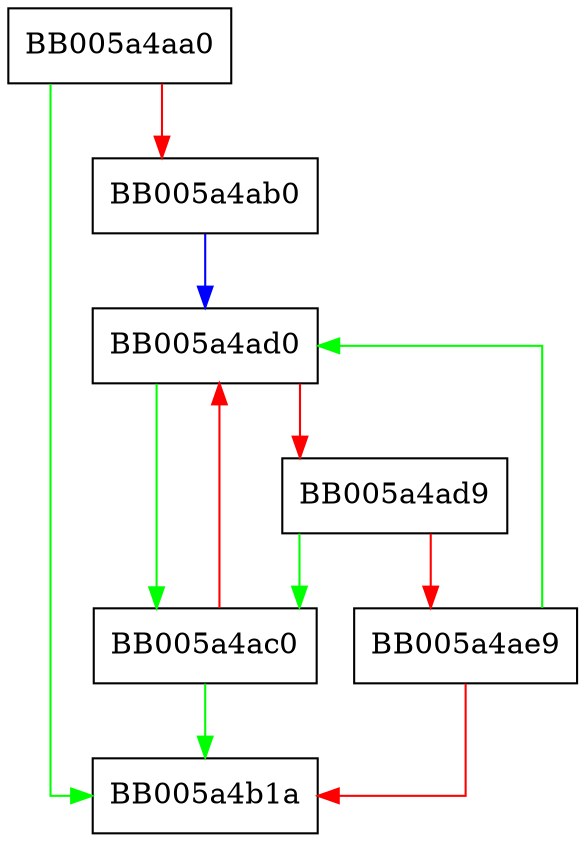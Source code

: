 digraph ENGINE_register_all_ciphers {
  node [shape="box"];
  graph [splines=ortho];
  BB005a4aa0 -> BB005a4b1a [color="green"];
  BB005a4aa0 -> BB005a4ab0 [color="red"];
  BB005a4ab0 -> BB005a4ad0 [color="blue"];
  BB005a4ac0 -> BB005a4b1a [color="green"];
  BB005a4ac0 -> BB005a4ad0 [color="red"];
  BB005a4ad0 -> BB005a4ac0 [color="green"];
  BB005a4ad0 -> BB005a4ad9 [color="red"];
  BB005a4ad9 -> BB005a4ac0 [color="green"];
  BB005a4ad9 -> BB005a4ae9 [color="red"];
  BB005a4ae9 -> BB005a4ad0 [color="green"];
  BB005a4ae9 -> BB005a4b1a [color="red"];
}